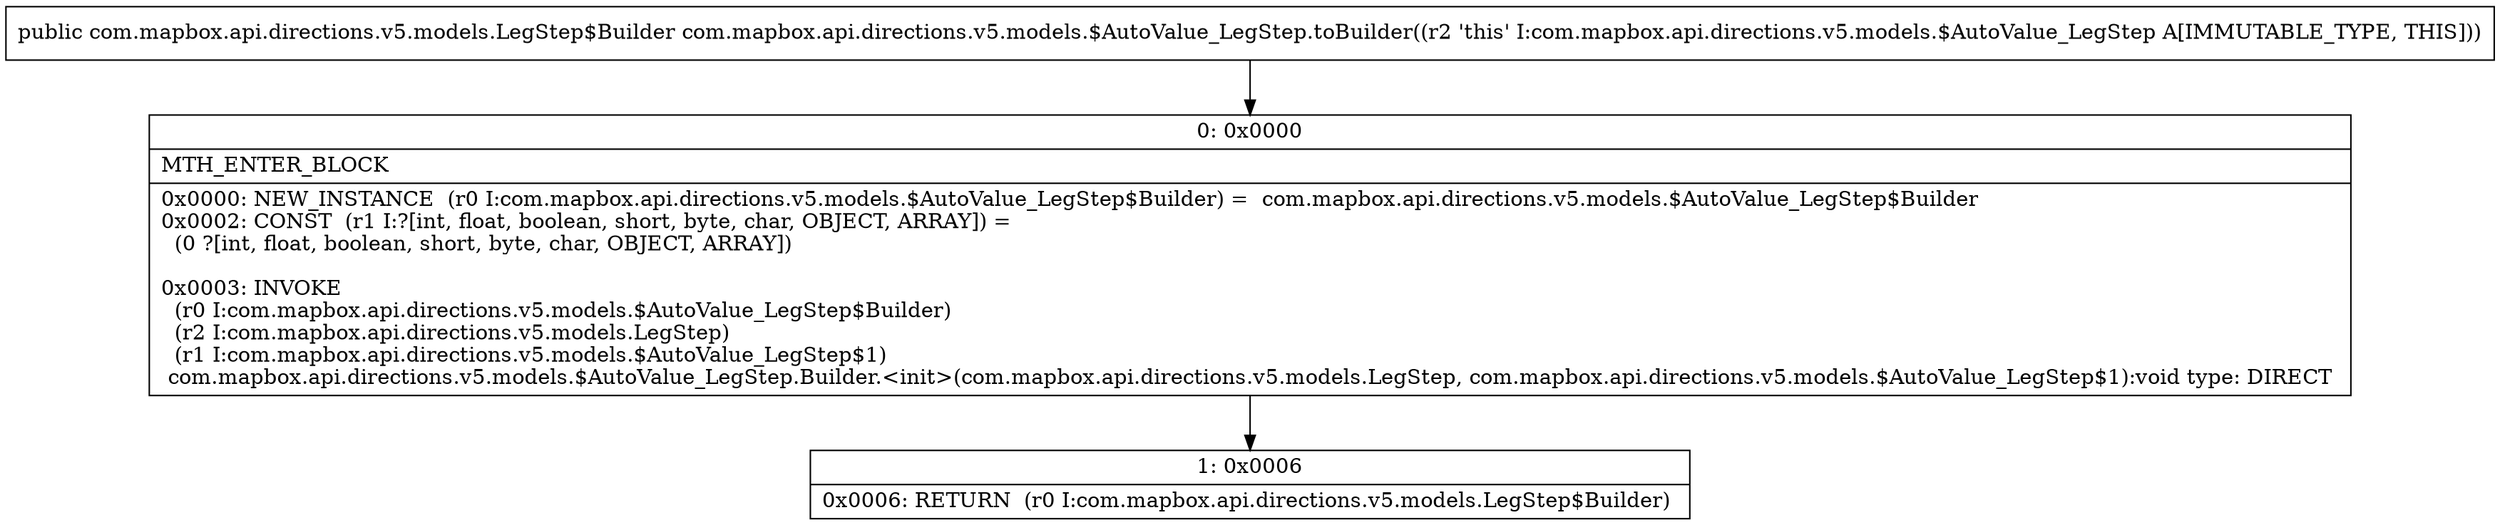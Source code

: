 digraph "CFG forcom.mapbox.api.directions.v5.models.$AutoValue_LegStep.toBuilder()Lcom\/mapbox\/api\/directions\/v5\/models\/LegStep$Builder;" {
Node_0 [shape=record,label="{0\:\ 0x0000|MTH_ENTER_BLOCK\l|0x0000: NEW_INSTANCE  (r0 I:com.mapbox.api.directions.v5.models.$AutoValue_LegStep$Builder) =  com.mapbox.api.directions.v5.models.$AutoValue_LegStep$Builder \l0x0002: CONST  (r1 I:?[int, float, boolean, short, byte, char, OBJECT, ARRAY]) = \l  (0 ?[int, float, boolean, short, byte, char, OBJECT, ARRAY])\l \l0x0003: INVOKE  \l  (r0 I:com.mapbox.api.directions.v5.models.$AutoValue_LegStep$Builder)\l  (r2 I:com.mapbox.api.directions.v5.models.LegStep)\l  (r1 I:com.mapbox.api.directions.v5.models.$AutoValue_LegStep$1)\l com.mapbox.api.directions.v5.models.$AutoValue_LegStep.Builder.\<init\>(com.mapbox.api.directions.v5.models.LegStep, com.mapbox.api.directions.v5.models.$AutoValue_LegStep$1):void type: DIRECT \l}"];
Node_1 [shape=record,label="{1\:\ 0x0006|0x0006: RETURN  (r0 I:com.mapbox.api.directions.v5.models.LegStep$Builder) \l}"];
MethodNode[shape=record,label="{public com.mapbox.api.directions.v5.models.LegStep$Builder com.mapbox.api.directions.v5.models.$AutoValue_LegStep.toBuilder((r2 'this' I:com.mapbox.api.directions.v5.models.$AutoValue_LegStep A[IMMUTABLE_TYPE, THIS])) }"];
MethodNode -> Node_0;
Node_0 -> Node_1;
}

